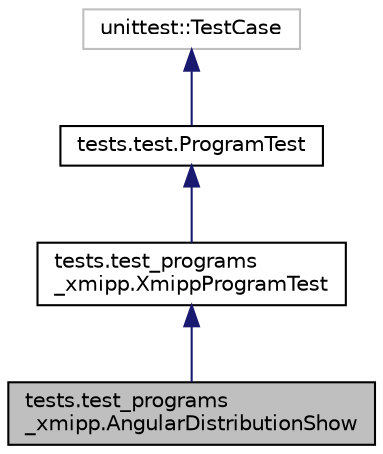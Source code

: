 digraph "tests.test_programs_xmipp.AngularDistributionShow"
{
  edge [fontname="Helvetica",fontsize="10",labelfontname="Helvetica",labelfontsize="10"];
  node [fontname="Helvetica",fontsize="10",shape=record];
  Node0 [label="tests.test_programs\l_xmipp.AngularDistributionShow",height=0.2,width=0.4,color="black", fillcolor="grey75", style="filled", fontcolor="black"];
  Node1 -> Node0 [dir="back",color="midnightblue",fontsize="10",style="solid",fontname="Helvetica"];
  Node1 [label="tests.test_programs\l_xmipp.XmippProgramTest",height=0.2,width=0.4,color="black", fillcolor="white", style="filled",URL="$classtests_1_1test__programs__xmipp_1_1XmippProgramTest.html"];
  Node2 -> Node1 [dir="back",color="midnightblue",fontsize="10",style="solid",fontname="Helvetica"];
  Node2 [label="tests.test.ProgramTest",height=0.2,width=0.4,color="black", fillcolor="white", style="filled",URL="$classtests_1_1test_1_1ProgramTest.html"];
  Node3 -> Node2 [dir="back",color="midnightblue",fontsize="10",style="solid",fontname="Helvetica"];
  Node3 [label="unittest::TestCase",height=0.2,width=0.4,color="grey75", fillcolor="white", style="filled"];
}
